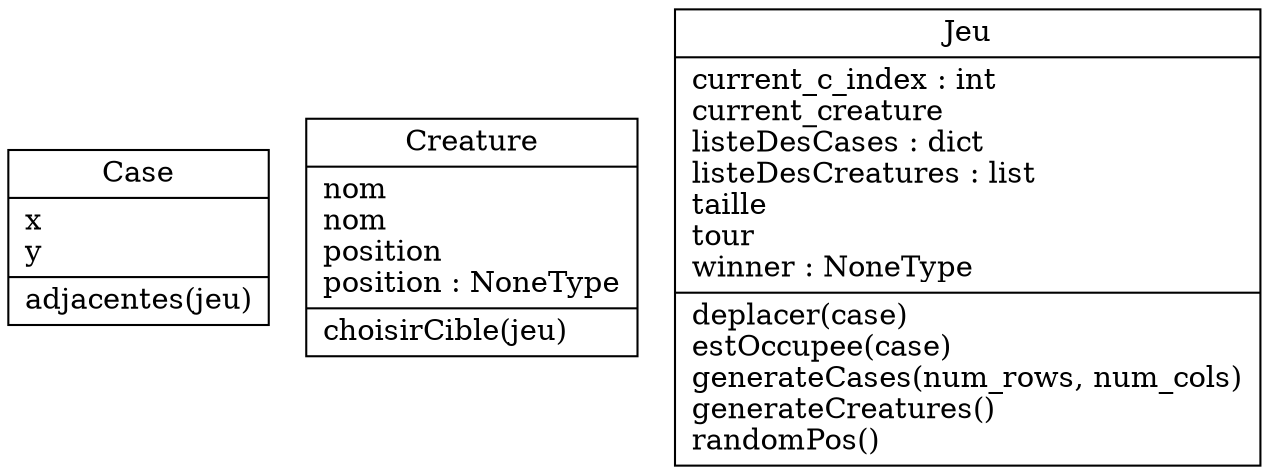digraph "classes" {
charset="utf-8"
rankdir=BT
"0" [label="{Case|x\ly\l|adjacentes(jeu)\l}", shape="record"];
"1" [label="{Creature|nom\lnom\lposition\lposition : NoneType\l|choisirCible(jeu)\l}", shape="record"];
"2" [label="{Jeu|current_c_index : int\lcurrent_creature\llisteDesCases : dict\llisteDesCreatures : list\ltaille\ltour\lwinner : NoneType\l|deplacer(case)\lestOccupee(case)\lgenerateCases(num_rows, num_cols)\lgenerateCreatures()\lrandomPos()\l}", shape="record"];
}
